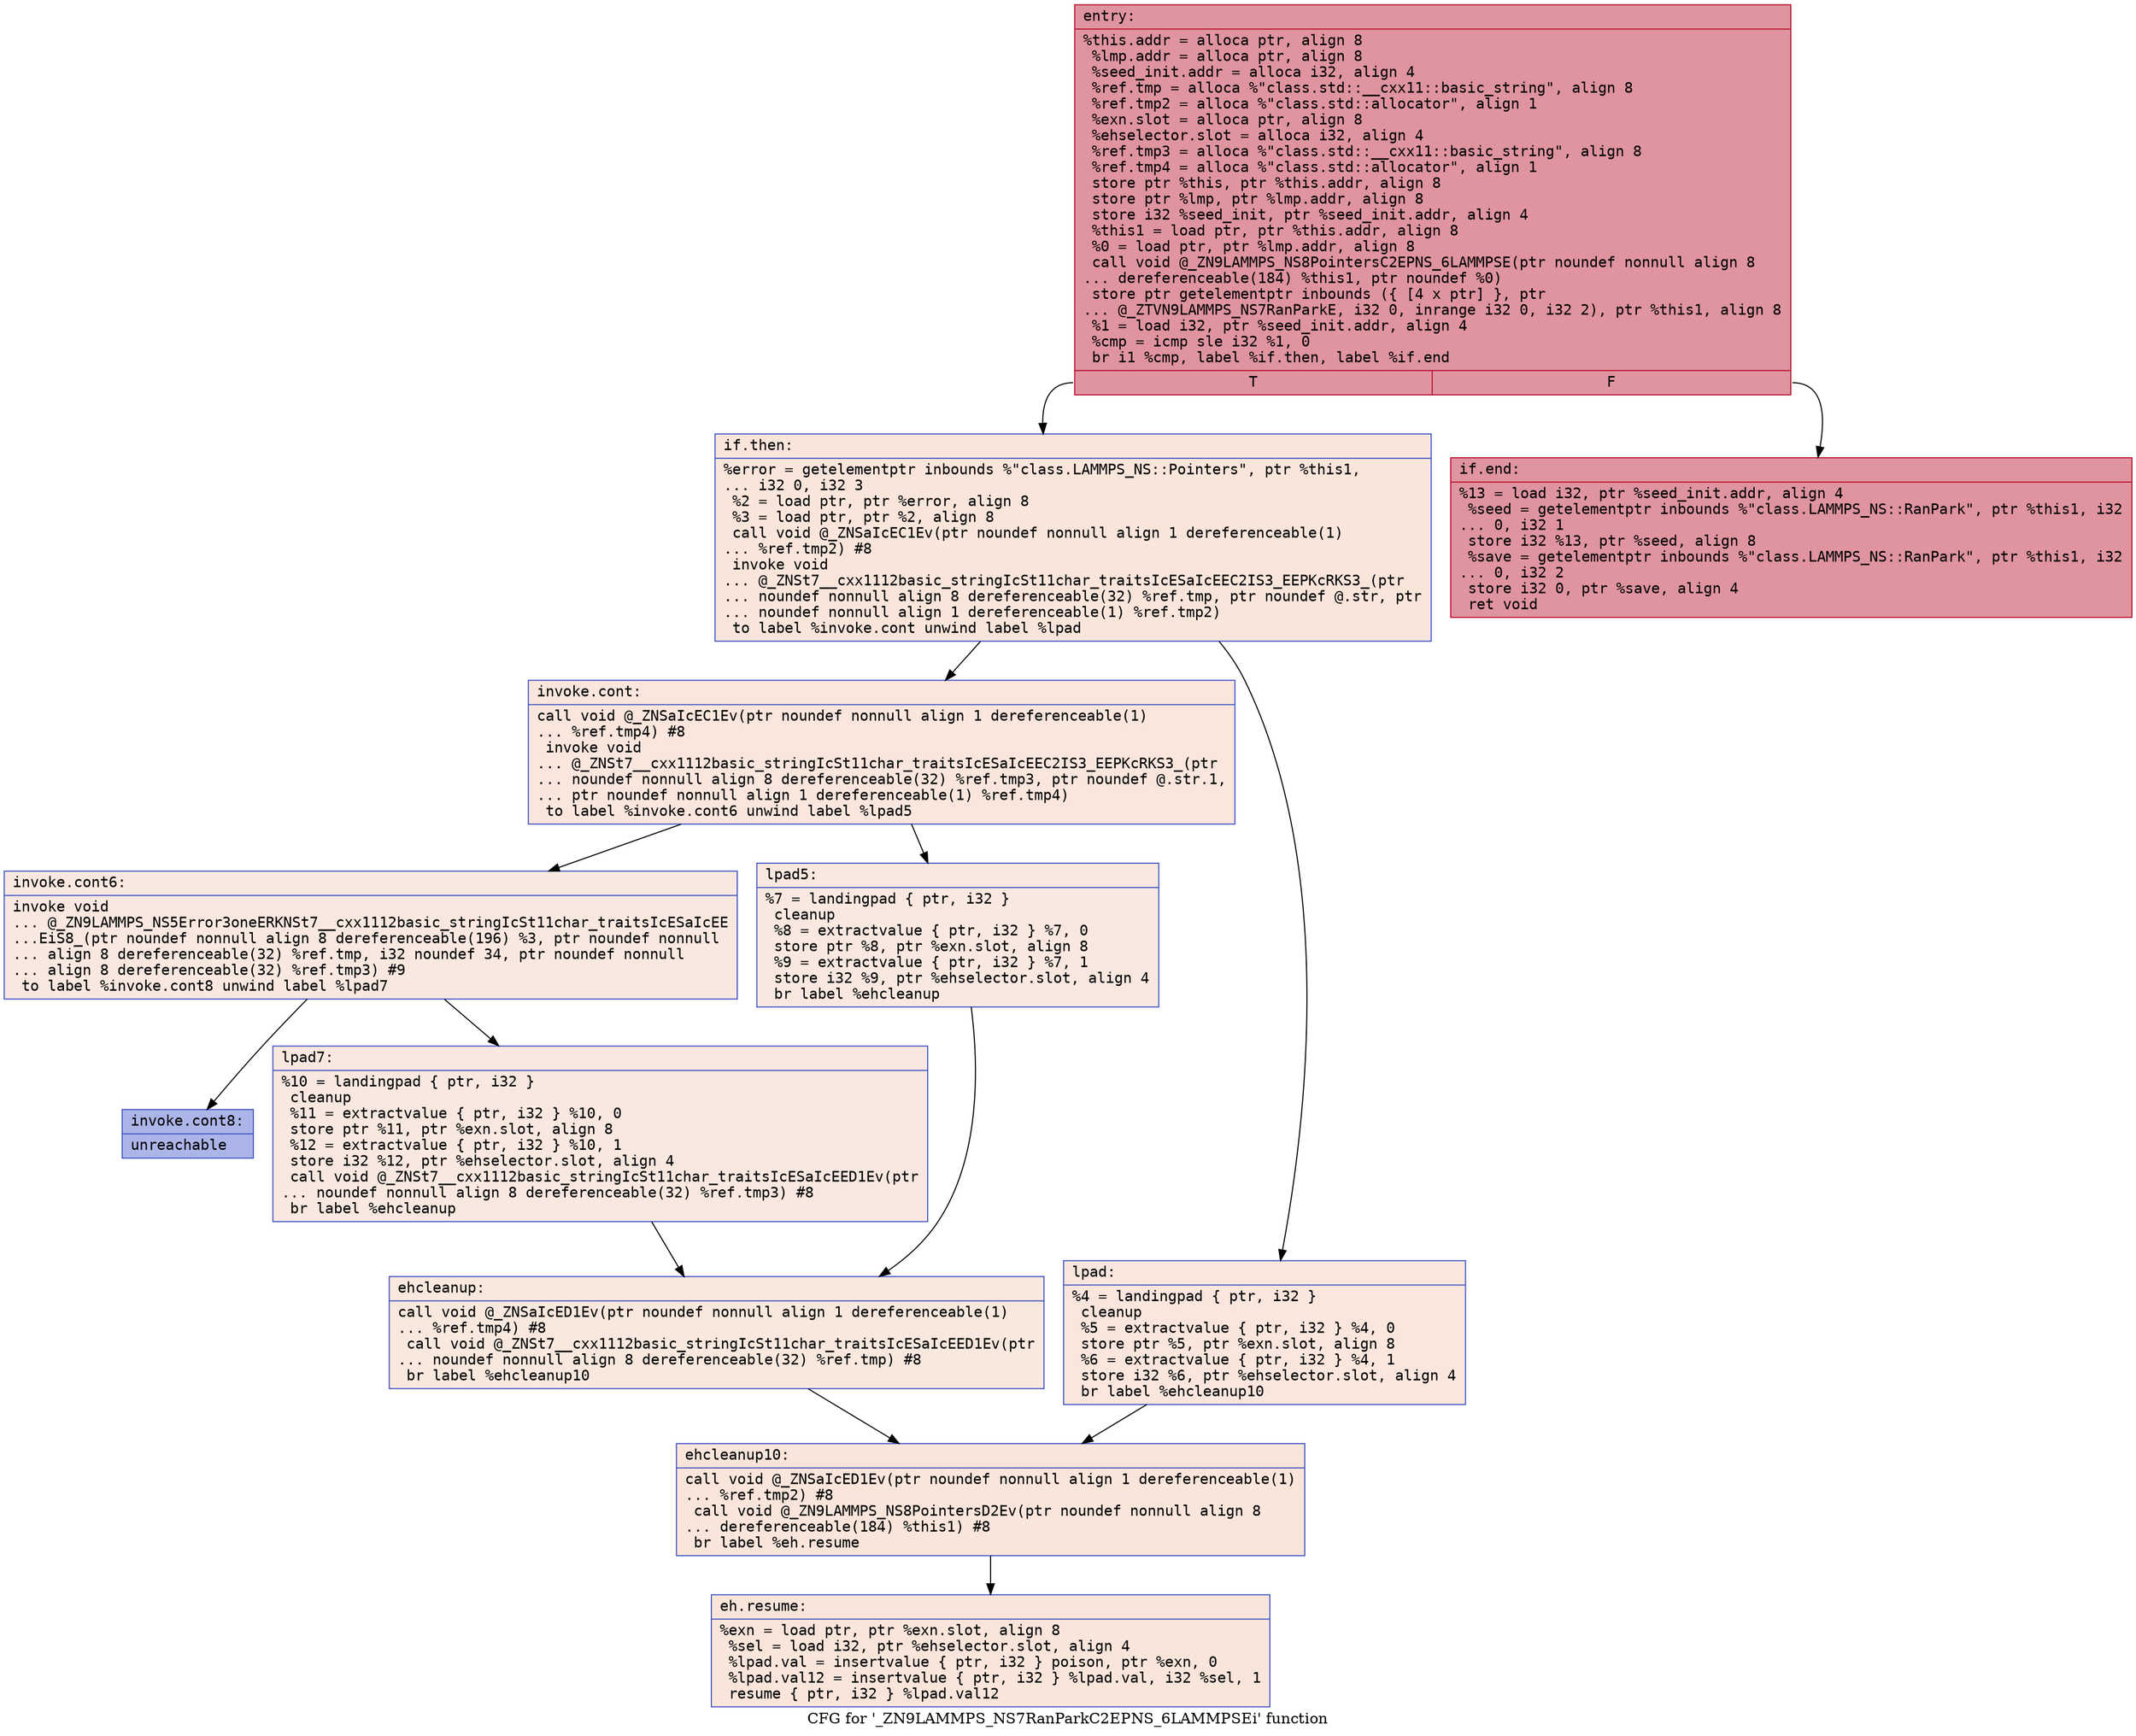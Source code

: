 digraph "CFG for '_ZN9LAMMPS_NS7RanParkC2EPNS_6LAMMPSEi' function" {
	label="CFG for '_ZN9LAMMPS_NS7RanParkC2EPNS_6LAMMPSEi' function";

	Node0x55c5249fb100 [shape=record,color="#b70d28ff", style=filled, fillcolor="#b70d2870" fontname="Courier",label="{entry:\l|  %this.addr = alloca ptr, align 8\l  %lmp.addr = alloca ptr, align 8\l  %seed_init.addr = alloca i32, align 4\l  %ref.tmp = alloca %\"class.std::__cxx11::basic_string\", align 8\l  %ref.tmp2 = alloca %\"class.std::allocator\", align 1\l  %exn.slot = alloca ptr, align 8\l  %ehselector.slot = alloca i32, align 4\l  %ref.tmp3 = alloca %\"class.std::__cxx11::basic_string\", align 8\l  %ref.tmp4 = alloca %\"class.std::allocator\", align 1\l  store ptr %this, ptr %this.addr, align 8\l  store ptr %lmp, ptr %lmp.addr, align 8\l  store i32 %seed_init, ptr %seed_init.addr, align 4\l  %this1 = load ptr, ptr %this.addr, align 8\l  %0 = load ptr, ptr %lmp.addr, align 8\l  call void @_ZN9LAMMPS_NS8PointersC2EPNS_6LAMMPSE(ptr noundef nonnull align 8\l... dereferenceable(184) %this1, ptr noundef %0)\l  store ptr getelementptr inbounds (\{ [4 x ptr] \}, ptr\l... @_ZTVN9LAMMPS_NS7RanParkE, i32 0, inrange i32 0, i32 2), ptr %this1, align 8\l  %1 = load i32, ptr %seed_init.addr, align 4\l  %cmp = icmp sle i32 %1, 0\l  br i1 %cmp, label %if.then, label %if.end\l|{<s0>T|<s1>F}}"];
	Node0x55c5249fb100:s0 -> Node0x55c5249fc460[tooltip="entry -> if.then\nProbability 0.00%" ];
	Node0x55c5249fb100:s1 -> Node0x55c5249fc510[tooltip="entry -> if.end\nProbability 100.00%" ];
	Node0x55c5249fc460 [shape=record,color="#3d50c3ff", style=filled, fillcolor="#f4c5ad70" fontname="Courier",label="{if.then:\l|  %error = getelementptr inbounds %\"class.LAMMPS_NS::Pointers\", ptr %this1,\l... i32 0, i32 3\l  %2 = load ptr, ptr %error, align 8\l  %3 = load ptr, ptr %2, align 8\l  call void @_ZNSaIcEC1Ev(ptr noundef nonnull align 1 dereferenceable(1)\l... %ref.tmp2) #8\l  invoke void\l... @_ZNSt7__cxx1112basic_stringIcSt11char_traitsIcESaIcEEC2IS3_EEPKcRKS3_(ptr\l... noundef nonnull align 8 dereferenceable(32) %ref.tmp, ptr noundef @.str, ptr\l... noundef nonnull align 1 dereferenceable(1) %ref.tmp2)\l          to label %invoke.cont unwind label %lpad\l}"];
	Node0x55c5249fc460 -> Node0x55c5249fcb30[tooltip="if.then -> invoke.cont\nProbability 50.00%" ];
	Node0x55c5249fc460 -> Node0x55c5249fcc10[tooltip="if.then -> lpad\nProbability 50.00%" ];
	Node0x55c5249fcb30 [shape=record,color="#3d50c3ff", style=filled, fillcolor="#f3c7b170" fontname="Courier",label="{invoke.cont:\l|  call void @_ZNSaIcEC1Ev(ptr noundef nonnull align 1 dereferenceable(1)\l... %ref.tmp4) #8\l  invoke void\l... @_ZNSt7__cxx1112basic_stringIcSt11char_traitsIcESaIcEEC2IS3_EEPKcRKS3_(ptr\l... noundef nonnull align 8 dereferenceable(32) %ref.tmp3, ptr noundef @.str.1,\l... ptr noundef nonnull align 1 dereferenceable(1) %ref.tmp4)\l          to label %invoke.cont6 unwind label %lpad5\l}"];
	Node0x55c5249fcb30 -> Node0x55c5249fcfa0[tooltip="invoke.cont -> invoke.cont6\nProbability 50.00%" ];
	Node0x55c5249fcb30 -> Node0x55c5249fcff0[tooltip="invoke.cont -> lpad5\nProbability 50.00%" ];
	Node0x55c5249fcfa0 [shape=record,color="#3d50c3ff", style=filled, fillcolor="#f1ccb870" fontname="Courier",label="{invoke.cont6:\l|  invoke void\l... @_ZN9LAMMPS_NS5Error3oneERKNSt7__cxx1112basic_stringIcSt11char_traitsIcESaIcEE\l...EiS8_(ptr noundef nonnull align 8 dereferenceable(196) %3, ptr noundef nonnull\l... align 8 dereferenceable(32) %ref.tmp, i32 noundef 34, ptr noundef nonnull\l... align 8 dereferenceable(32) %ref.tmp3) #9\l          to label %invoke.cont8 unwind label %lpad7\l}"];
	Node0x55c5249fcfa0 -> Node0x55c5249fcf50[tooltip="invoke.cont6 -> invoke.cont8\nProbability 0.00%" ];
	Node0x55c5249fcfa0 -> Node0x55c5249fd370[tooltip="invoke.cont6 -> lpad7\nProbability 100.00%" ];
	Node0x55c5249fcf50 [shape=record,color="#3d50c3ff", style=filled, fillcolor="#4358cb70" fontname="Courier",label="{invoke.cont8:\l|  unreachable\l}"];
	Node0x55c5249fcc10 [shape=record,color="#3d50c3ff", style=filled, fillcolor="#f3c7b170" fontname="Courier",label="{lpad:\l|  %4 = landingpad \{ ptr, i32 \}\l          cleanup\l  %5 = extractvalue \{ ptr, i32 \} %4, 0\l  store ptr %5, ptr %exn.slot, align 8\l  %6 = extractvalue \{ ptr, i32 \} %4, 1\l  store i32 %6, ptr %ehselector.slot, align 4\l  br label %ehcleanup10\l}"];
	Node0x55c5249fcc10 -> Node0x55c5249fda10[tooltip="lpad -> ehcleanup10\nProbability 100.00%" ];
	Node0x55c5249fcff0 [shape=record,color="#3d50c3ff", style=filled, fillcolor="#f1ccb870" fontname="Courier",label="{lpad5:\l|  %7 = landingpad \{ ptr, i32 \}\l          cleanup\l  %8 = extractvalue \{ ptr, i32 \} %7, 0\l  store ptr %8, ptr %exn.slot, align 8\l  %9 = extractvalue \{ ptr, i32 \} %7, 1\l  store i32 %9, ptr %ehselector.slot, align 4\l  br label %ehcleanup\l}"];
	Node0x55c5249fcff0 -> Node0x55c5249fe080[tooltip="lpad5 -> ehcleanup\nProbability 100.00%" ];
	Node0x55c5249fd370 [shape=record,color="#3d50c3ff", style=filled, fillcolor="#f1ccb870" fontname="Courier",label="{lpad7:\l|  %10 = landingpad \{ ptr, i32 \}\l          cleanup\l  %11 = extractvalue \{ ptr, i32 \} %10, 0\l  store ptr %11, ptr %exn.slot, align 8\l  %12 = extractvalue \{ ptr, i32 \} %10, 1\l  store i32 %12, ptr %ehselector.slot, align 4\l  call void @_ZNSt7__cxx1112basic_stringIcSt11char_traitsIcESaIcEED1Ev(ptr\l... noundef nonnull align 8 dereferenceable(32) %ref.tmp3) #8\l  br label %ehcleanup\l}"];
	Node0x55c5249fd370 -> Node0x55c5249fe080[tooltip="lpad7 -> ehcleanup\nProbability 100.00%" ];
	Node0x55c5249fe080 [shape=record,color="#3d50c3ff", style=filled, fillcolor="#f2cab570" fontname="Courier",label="{ehcleanup:\l|  call void @_ZNSaIcED1Ev(ptr noundef nonnull align 1 dereferenceable(1)\l... %ref.tmp4) #8\l  call void @_ZNSt7__cxx1112basic_stringIcSt11char_traitsIcESaIcEED1Ev(ptr\l... noundef nonnull align 8 dereferenceable(32) %ref.tmp) #8\l  br label %ehcleanup10\l}"];
	Node0x55c5249fe080 -> Node0x55c5249fda10[tooltip="ehcleanup -> ehcleanup10\nProbability 100.00%" ];
	Node0x55c5249fda10 [shape=record,color="#3d50c3ff", style=filled, fillcolor="#f4c5ad70" fontname="Courier",label="{ehcleanup10:\l|  call void @_ZNSaIcED1Ev(ptr noundef nonnull align 1 dereferenceable(1)\l... %ref.tmp2) #8\l  call void @_ZN9LAMMPS_NS8PointersD2Ev(ptr noundef nonnull align 8\l... dereferenceable(184) %this1) #8\l  br label %eh.resume\l}"];
	Node0x55c5249fda10 -> Node0x55c5249fec20[tooltip="ehcleanup10 -> eh.resume\nProbability 100.00%" ];
	Node0x55c5249fc510 [shape=record,color="#b70d28ff", style=filled, fillcolor="#b70d2870" fontname="Courier",label="{if.end:\l|  %13 = load i32, ptr %seed_init.addr, align 4\l  %seed = getelementptr inbounds %\"class.LAMMPS_NS::RanPark\", ptr %this1, i32\l... 0, i32 1\l  store i32 %13, ptr %seed, align 8\l  %save = getelementptr inbounds %\"class.LAMMPS_NS::RanPark\", ptr %this1, i32\l... 0, i32 2\l  store i32 0, ptr %save, align 4\l  ret void\l}"];
	Node0x55c5249fec20 [shape=record,color="#3d50c3ff", style=filled, fillcolor="#f4c5ad70" fontname="Courier",label="{eh.resume:\l|  %exn = load ptr, ptr %exn.slot, align 8\l  %sel = load i32, ptr %ehselector.slot, align 4\l  %lpad.val = insertvalue \{ ptr, i32 \} poison, ptr %exn, 0\l  %lpad.val12 = insertvalue \{ ptr, i32 \} %lpad.val, i32 %sel, 1\l  resume \{ ptr, i32 \} %lpad.val12\l}"];
}
